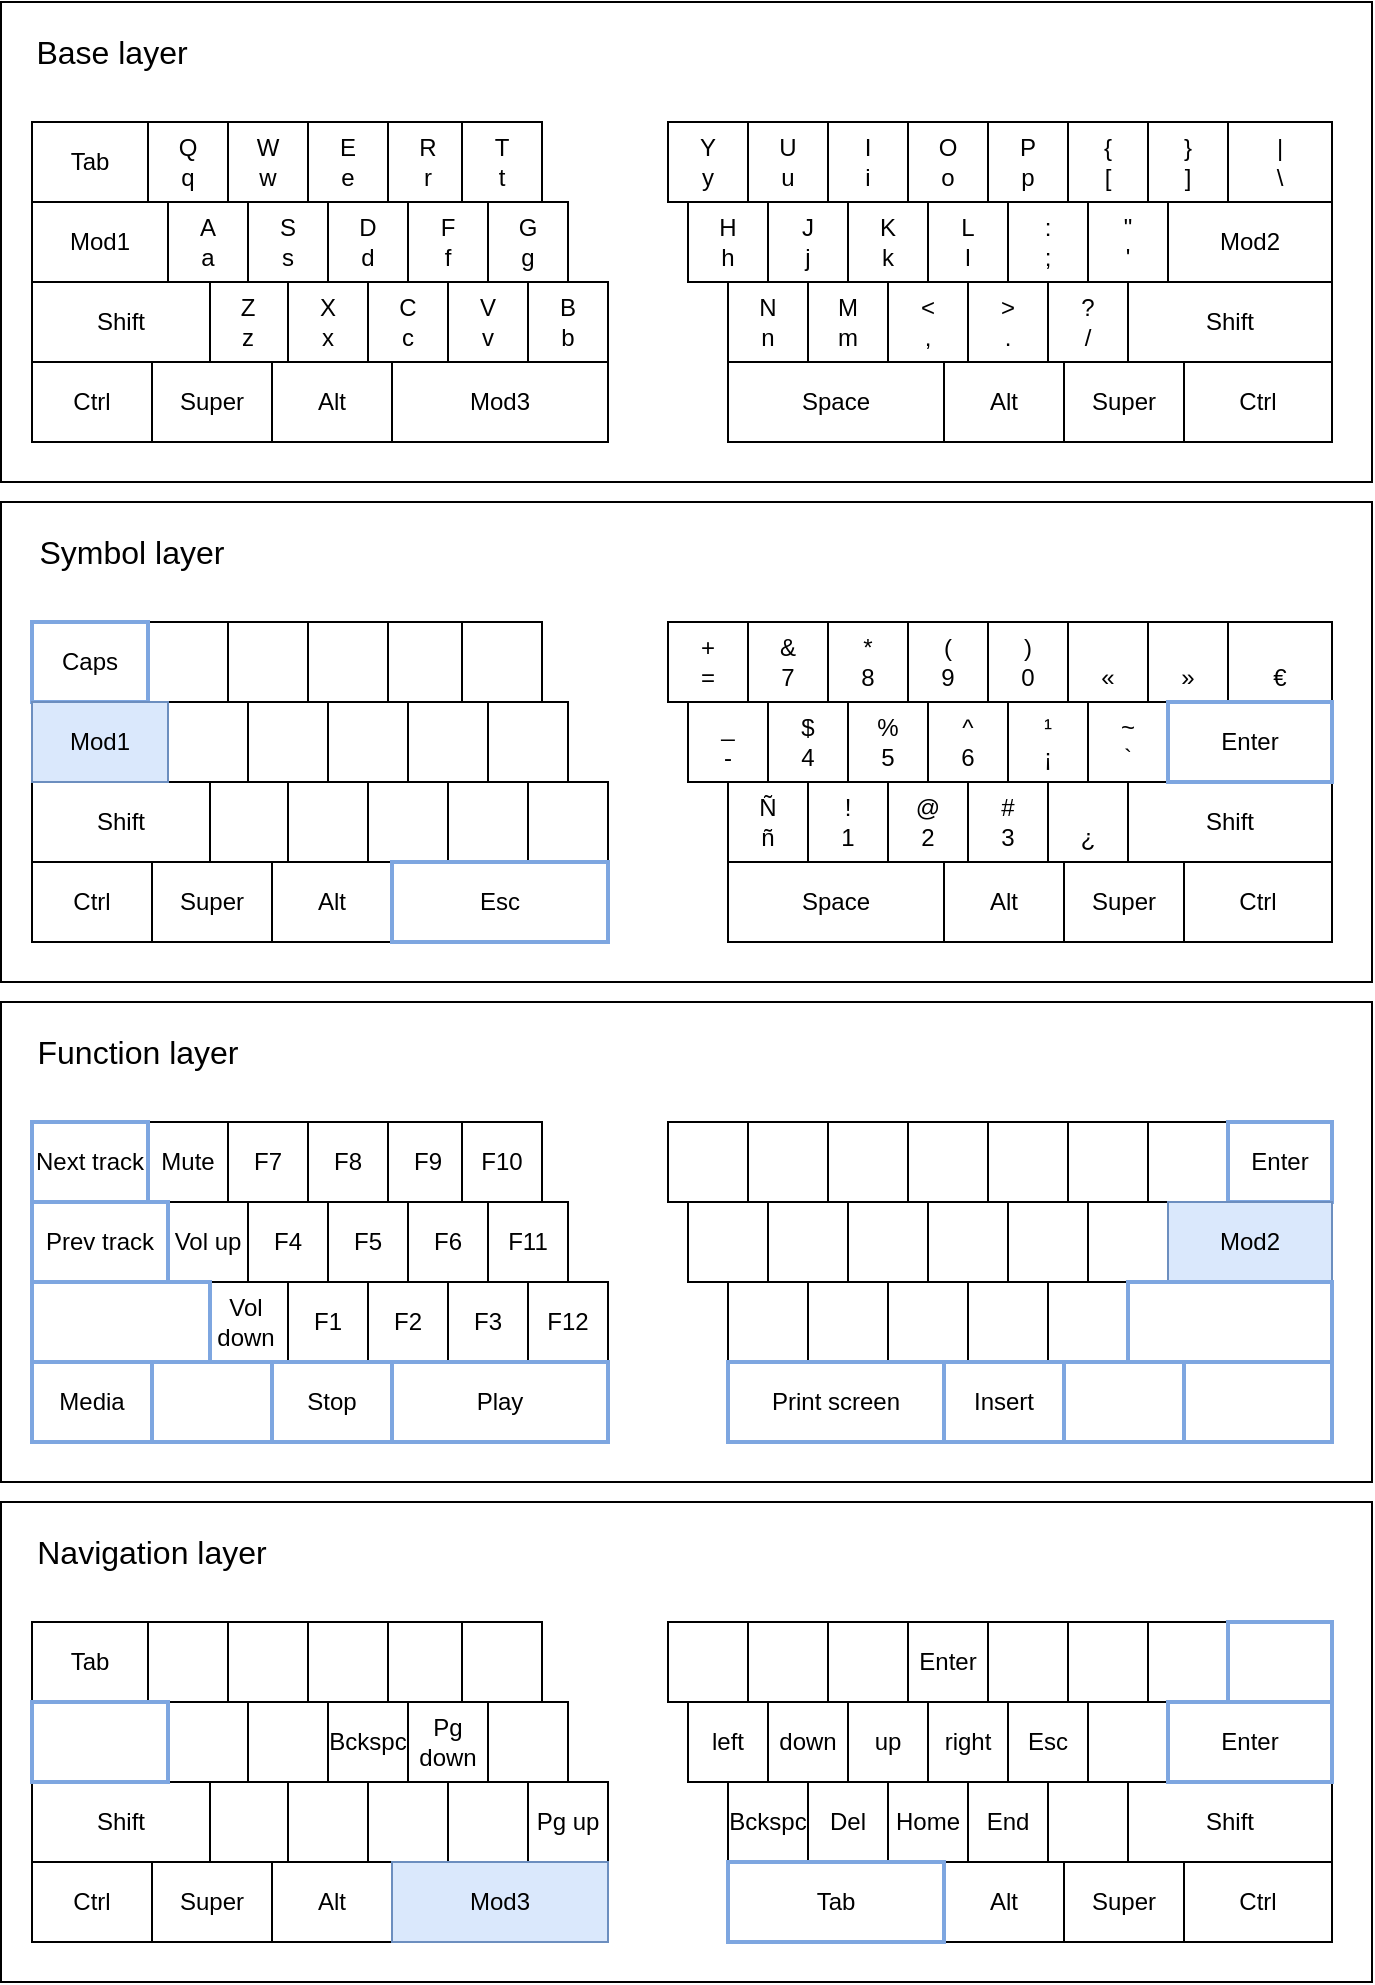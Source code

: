 <mxfile version="21.6.9" type="device">
  <diagram name="Página-1" id="iEaHNIIJkxejVf-zIs_g">
    <mxGraphModel dx="2074" dy="1231" grid="1" gridSize="10" guides="1" tooltips="1" connect="1" arrows="1" fold="1" page="1" pageScale="1" pageWidth="393" pageHeight="393" math="0" shadow="0">
      <root>
        <mxCell id="0" />
        <mxCell id="1" parent="0" />
        <mxCell id="t8fxPtUpH1gHO733P13p-430" value="" style="rounded=0;whiteSpace=wrap;html=1;" parent="1" vertex="1">
          <mxGeometry x="74.5" y="400" width="685.5" height="240" as="geometry" />
        </mxCell>
        <mxCell id="t8fxPtUpH1gHO733P13p-428" value="" style="rounded=0;whiteSpace=wrap;html=1;" parent="1" vertex="1">
          <mxGeometry x="74.5" y="150" width="685.5" height="240" as="geometry" />
        </mxCell>
        <mxCell id="t8fxPtUpH1gHO733P13p-426" value="" style="rounded=0;whiteSpace=wrap;html=1;" parent="1" vertex="1">
          <mxGeometry x="74.5" y="-100" width="685.5" height="240" as="geometry" />
        </mxCell>
        <mxCell id="t8fxPtUpH1gHO733P13p-424" value="" style="rounded=0;whiteSpace=wrap;html=1;" parent="1" vertex="1">
          <mxGeometry x="74.5" y="-350" width="685.5" height="240" as="geometry" />
        </mxCell>
        <mxCell id="t8fxPtUpH1gHO733P13p-1" value="" style="whiteSpace=wrap;html=1;aspect=fixed;" parent="1" vertex="1">
          <mxGeometry x="148" y="-290" width="40" height="40" as="geometry" />
        </mxCell>
        <mxCell id="t8fxPtUpH1gHO733P13p-4" value="Q&lt;br&gt;q" style="text;html=1;strokeColor=none;fillColor=none;align=center;verticalAlign=middle;whiteSpace=wrap;rounded=0;" parent="1" vertex="1">
          <mxGeometry x="138" y="-285" width="60" height="30" as="geometry" />
        </mxCell>
        <mxCell id="t8fxPtUpH1gHO733P13p-5" value="" style="whiteSpace=wrap;html=1;aspect=fixed;" parent="1" vertex="1">
          <mxGeometry x="188" y="-290" width="40" height="40" as="geometry" />
        </mxCell>
        <mxCell id="t8fxPtUpH1gHO733P13p-6" value="W&lt;br&gt;w" style="text;html=1;strokeColor=none;fillColor=none;align=center;verticalAlign=middle;whiteSpace=wrap;rounded=0;" parent="1" vertex="1">
          <mxGeometry x="178" y="-285" width="60" height="30" as="geometry" />
        </mxCell>
        <mxCell id="t8fxPtUpH1gHO733P13p-7" value="" style="whiteSpace=wrap;html=1;aspect=fixed;" parent="1" vertex="1">
          <mxGeometry x="228" y="-290" width="40" height="40" as="geometry" />
        </mxCell>
        <mxCell id="t8fxPtUpH1gHO733P13p-8" value="E&lt;br&gt;e" style="text;html=1;strokeColor=none;fillColor=none;align=center;verticalAlign=middle;whiteSpace=wrap;rounded=0;" parent="1" vertex="1">
          <mxGeometry x="218" y="-285" width="60" height="30" as="geometry" />
        </mxCell>
        <mxCell id="t8fxPtUpH1gHO733P13p-9" value="" style="whiteSpace=wrap;html=1;aspect=fixed;" parent="1" vertex="1">
          <mxGeometry x="268" y="-290" width="40" height="40" as="geometry" />
        </mxCell>
        <mxCell id="t8fxPtUpH1gHO733P13p-10" value="R&lt;br&gt;r" style="text;html=1;strokeColor=none;fillColor=none;align=center;verticalAlign=middle;whiteSpace=wrap;rounded=0;" parent="1" vertex="1">
          <mxGeometry x="258" y="-285" width="60" height="30" as="geometry" />
        </mxCell>
        <mxCell id="t8fxPtUpH1gHO733P13p-11" value="" style="whiteSpace=wrap;html=1;aspect=fixed;" parent="1" vertex="1">
          <mxGeometry x="305" y="-290" width="40" height="40" as="geometry" />
        </mxCell>
        <mxCell id="t8fxPtUpH1gHO733P13p-12" value="T&lt;br&gt;t" style="text;html=1;strokeColor=none;fillColor=none;align=center;verticalAlign=middle;whiteSpace=wrap;rounded=0;" parent="1" vertex="1">
          <mxGeometry x="295" y="-285" width="60" height="30" as="geometry" />
        </mxCell>
        <mxCell id="t8fxPtUpH1gHO733P13p-13" value="" style="whiteSpace=wrap;html=1;aspect=fixed;" parent="1" vertex="1">
          <mxGeometry x="158" y="-250" width="40" height="40" as="geometry" />
        </mxCell>
        <mxCell id="t8fxPtUpH1gHO733P13p-14" value="A&lt;br&gt;a" style="text;html=1;strokeColor=none;fillColor=none;align=center;verticalAlign=middle;whiteSpace=wrap;rounded=0;" parent="1" vertex="1">
          <mxGeometry x="148" y="-245" width="60" height="30" as="geometry" />
        </mxCell>
        <mxCell id="t8fxPtUpH1gHO733P13p-15" value="" style="whiteSpace=wrap;html=1;aspect=fixed;" parent="1" vertex="1">
          <mxGeometry x="198" y="-250" width="40" height="40" as="geometry" />
        </mxCell>
        <mxCell id="t8fxPtUpH1gHO733P13p-16" value="S&lt;br&gt;s" style="text;html=1;strokeColor=none;fillColor=none;align=center;verticalAlign=middle;whiteSpace=wrap;rounded=0;" parent="1" vertex="1">
          <mxGeometry x="188" y="-245" width="60" height="30" as="geometry" />
        </mxCell>
        <mxCell id="t8fxPtUpH1gHO733P13p-17" value="" style="whiteSpace=wrap;html=1;aspect=fixed;" parent="1" vertex="1">
          <mxGeometry x="238" y="-250" width="40" height="40" as="geometry" />
        </mxCell>
        <mxCell id="t8fxPtUpH1gHO733P13p-18" value="D&lt;br&gt;d" style="text;html=1;strokeColor=none;fillColor=none;align=center;verticalAlign=middle;whiteSpace=wrap;rounded=0;" parent="1" vertex="1">
          <mxGeometry x="228" y="-245" width="60" height="30" as="geometry" />
        </mxCell>
        <mxCell id="t8fxPtUpH1gHO733P13p-19" value="" style="whiteSpace=wrap;html=1;aspect=fixed;" parent="1" vertex="1">
          <mxGeometry x="278" y="-250" width="40" height="40" as="geometry" />
        </mxCell>
        <mxCell id="t8fxPtUpH1gHO733P13p-20" value="F&lt;br&gt;f" style="text;html=1;strokeColor=none;fillColor=none;align=center;verticalAlign=middle;whiteSpace=wrap;rounded=0;" parent="1" vertex="1">
          <mxGeometry x="268" y="-245" width="60" height="30" as="geometry" />
        </mxCell>
        <mxCell id="t8fxPtUpH1gHO733P13p-21" value="" style="whiteSpace=wrap;html=1;aspect=fixed;" parent="1" vertex="1">
          <mxGeometry x="318" y="-250" width="40" height="40" as="geometry" />
        </mxCell>
        <mxCell id="t8fxPtUpH1gHO733P13p-22" value="G&lt;br&gt;g" style="text;html=1;strokeColor=none;fillColor=none;align=center;verticalAlign=middle;whiteSpace=wrap;rounded=0;" parent="1" vertex="1">
          <mxGeometry x="308" y="-245" width="60" height="30" as="geometry" />
        </mxCell>
        <mxCell id="t8fxPtUpH1gHO733P13p-25" value="" style="whiteSpace=wrap;html=1;aspect=fixed;" parent="1" vertex="1">
          <mxGeometry x="178" y="-210" width="40" height="40" as="geometry" />
        </mxCell>
        <mxCell id="t8fxPtUpH1gHO733P13p-26" value="Z&lt;br&gt;z" style="text;html=1;strokeColor=none;fillColor=none;align=center;verticalAlign=middle;whiteSpace=wrap;rounded=0;" parent="1" vertex="1">
          <mxGeometry x="168" y="-205" width="60" height="30" as="geometry" />
        </mxCell>
        <mxCell id="t8fxPtUpH1gHO733P13p-27" value="" style="whiteSpace=wrap;html=1;aspect=fixed;" parent="1" vertex="1">
          <mxGeometry x="218" y="-210" width="40" height="40" as="geometry" />
        </mxCell>
        <mxCell id="t8fxPtUpH1gHO733P13p-28" value="X&lt;br&gt;x" style="text;html=1;strokeColor=none;fillColor=none;align=center;verticalAlign=middle;whiteSpace=wrap;rounded=0;" parent="1" vertex="1">
          <mxGeometry x="208" y="-205" width="60" height="30" as="geometry" />
        </mxCell>
        <mxCell id="t8fxPtUpH1gHO733P13p-29" value="" style="whiteSpace=wrap;html=1;aspect=fixed;" parent="1" vertex="1">
          <mxGeometry x="258" y="-210" width="40" height="40" as="geometry" />
        </mxCell>
        <mxCell id="t8fxPtUpH1gHO733P13p-30" value="C&lt;br&gt;c" style="text;html=1;strokeColor=none;fillColor=none;align=center;verticalAlign=middle;whiteSpace=wrap;rounded=0;" parent="1" vertex="1">
          <mxGeometry x="248" y="-205" width="60" height="30" as="geometry" />
        </mxCell>
        <mxCell id="t8fxPtUpH1gHO733P13p-31" value="" style="whiteSpace=wrap;html=1;aspect=fixed;" parent="1" vertex="1">
          <mxGeometry x="298" y="-210" width="40" height="40" as="geometry" />
        </mxCell>
        <mxCell id="t8fxPtUpH1gHO733P13p-32" value="V&lt;br&gt;v" style="text;html=1;strokeColor=none;fillColor=none;align=center;verticalAlign=middle;whiteSpace=wrap;rounded=0;" parent="1" vertex="1">
          <mxGeometry x="288" y="-205" width="60" height="30" as="geometry" />
        </mxCell>
        <mxCell id="t8fxPtUpH1gHO733P13p-33" value="" style="whiteSpace=wrap;html=1;aspect=fixed;" parent="1" vertex="1">
          <mxGeometry x="338" y="-210" width="40" height="40" as="geometry" />
        </mxCell>
        <mxCell id="t8fxPtUpH1gHO733P13p-34" value="B&lt;br&gt;b" style="text;html=1;strokeColor=none;fillColor=none;align=center;verticalAlign=middle;whiteSpace=wrap;rounded=0;" parent="1" vertex="1">
          <mxGeometry x="328" y="-205" width="60" height="30" as="geometry" />
        </mxCell>
        <mxCell id="t8fxPtUpH1gHO733P13p-35" value="" style="whiteSpace=wrap;html=1;aspect=fixed;" parent="1" vertex="1">
          <mxGeometry x="408" y="-290" width="40" height="40" as="geometry" />
        </mxCell>
        <mxCell id="t8fxPtUpH1gHO733P13p-36" value="Y&lt;br&gt;y" style="text;html=1;strokeColor=none;fillColor=none;align=center;verticalAlign=middle;whiteSpace=wrap;rounded=0;" parent="1" vertex="1">
          <mxGeometry x="398" y="-285" width="60" height="30" as="geometry" />
        </mxCell>
        <mxCell id="t8fxPtUpH1gHO733P13p-37" value="" style="whiteSpace=wrap;html=1;aspect=fixed;" parent="1" vertex="1">
          <mxGeometry x="418" y="-250" width="40" height="40" as="geometry" />
        </mxCell>
        <mxCell id="t8fxPtUpH1gHO733P13p-38" value="H&lt;br&gt;h" style="text;html=1;strokeColor=none;fillColor=none;align=center;verticalAlign=middle;whiteSpace=wrap;rounded=0;" parent="1" vertex="1">
          <mxGeometry x="408" y="-245" width="60" height="30" as="geometry" />
        </mxCell>
        <mxCell id="t8fxPtUpH1gHO733P13p-39" value="" style="whiteSpace=wrap;html=1;aspect=fixed;" parent="1" vertex="1">
          <mxGeometry x="438" y="-210" width="40" height="40" as="geometry" />
        </mxCell>
        <mxCell id="t8fxPtUpH1gHO733P13p-40" value="N&lt;br&gt;n" style="text;html=1;strokeColor=none;fillColor=none;align=center;verticalAlign=middle;whiteSpace=wrap;rounded=0;" parent="1" vertex="1">
          <mxGeometry x="428" y="-205" width="60" height="30" as="geometry" />
        </mxCell>
        <mxCell id="t8fxPtUpH1gHO733P13p-41" value="" style="whiteSpace=wrap;html=1;aspect=fixed;" parent="1" vertex="1">
          <mxGeometry x="448" y="-290" width="40" height="40" as="geometry" />
        </mxCell>
        <mxCell id="t8fxPtUpH1gHO733P13p-42" value="U&lt;br&gt;u" style="text;html=1;strokeColor=none;fillColor=none;align=center;verticalAlign=middle;whiteSpace=wrap;rounded=0;" parent="1" vertex="1">
          <mxGeometry x="438" y="-285" width="60" height="30" as="geometry" />
        </mxCell>
        <mxCell id="t8fxPtUpH1gHO733P13p-43" value="" style="whiteSpace=wrap;html=1;aspect=fixed;" parent="1" vertex="1">
          <mxGeometry x="488" y="-290" width="40" height="40" as="geometry" />
        </mxCell>
        <mxCell id="t8fxPtUpH1gHO733P13p-44" value="I&lt;br&gt;i" style="text;html=1;strokeColor=none;fillColor=none;align=center;verticalAlign=middle;whiteSpace=wrap;rounded=0;" parent="1" vertex="1">
          <mxGeometry x="478" y="-285" width="60" height="30" as="geometry" />
        </mxCell>
        <mxCell id="t8fxPtUpH1gHO733P13p-45" value="" style="whiteSpace=wrap;html=1;aspect=fixed;" parent="1" vertex="1">
          <mxGeometry x="528" y="-290" width="40" height="40" as="geometry" />
        </mxCell>
        <mxCell id="t8fxPtUpH1gHO733P13p-46" value="O&lt;br&gt;o" style="text;html=1;strokeColor=none;fillColor=none;align=center;verticalAlign=middle;whiteSpace=wrap;rounded=0;" parent="1" vertex="1">
          <mxGeometry x="518" y="-285" width="60" height="30" as="geometry" />
        </mxCell>
        <mxCell id="t8fxPtUpH1gHO733P13p-47" value="" style="whiteSpace=wrap;html=1;aspect=fixed;" parent="1" vertex="1">
          <mxGeometry x="568" y="-290" width="40" height="40" as="geometry" />
        </mxCell>
        <mxCell id="t8fxPtUpH1gHO733P13p-48" value="P&lt;br&gt;p" style="text;html=1;strokeColor=none;fillColor=none;align=center;verticalAlign=middle;whiteSpace=wrap;rounded=0;" parent="1" vertex="1">
          <mxGeometry x="558" y="-285" width="60" height="30" as="geometry" />
        </mxCell>
        <mxCell id="t8fxPtUpH1gHO733P13p-50" value="" style="whiteSpace=wrap;html=1;aspect=fixed;" parent="1" vertex="1">
          <mxGeometry x="498" y="-250" width="40" height="40" as="geometry" />
        </mxCell>
        <mxCell id="t8fxPtUpH1gHO733P13p-51" value="K&lt;br&gt;k" style="text;html=1;strokeColor=none;fillColor=none;align=center;verticalAlign=middle;whiteSpace=wrap;rounded=0;" parent="1" vertex="1">
          <mxGeometry x="488" y="-245" width="60" height="30" as="geometry" />
        </mxCell>
        <mxCell id="t8fxPtUpH1gHO733P13p-52" value="" style="whiteSpace=wrap;html=1;aspect=fixed;" parent="1" vertex="1">
          <mxGeometry x="538" y="-250" width="40" height="40" as="geometry" />
        </mxCell>
        <mxCell id="t8fxPtUpH1gHO733P13p-53" value="L&lt;br&gt;l" style="text;html=1;strokeColor=none;fillColor=none;align=center;verticalAlign=middle;whiteSpace=wrap;rounded=0;" parent="1" vertex="1">
          <mxGeometry x="528" y="-245" width="60" height="30" as="geometry" />
        </mxCell>
        <mxCell id="t8fxPtUpH1gHO733P13p-54" value="" style="whiteSpace=wrap;html=1;aspect=fixed;" parent="1" vertex="1">
          <mxGeometry x="578" y="-250" width="40" height="40" as="geometry" />
        </mxCell>
        <mxCell id="t8fxPtUpH1gHO733P13p-55" value=":&lt;br&gt;;" style="text;html=1;strokeColor=none;fillColor=none;align=center;verticalAlign=middle;whiteSpace=wrap;rounded=0;" parent="1" vertex="1">
          <mxGeometry x="568" y="-245" width="60" height="30" as="geometry" />
        </mxCell>
        <mxCell id="t8fxPtUpH1gHO733P13p-57" value="" style="whiteSpace=wrap;html=1;aspect=fixed;" parent="1" vertex="1">
          <mxGeometry x="458" y="-250" width="40" height="40" as="geometry" />
        </mxCell>
        <mxCell id="t8fxPtUpH1gHO733P13p-58" value="J&lt;br&gt;j" style="text;html=1;strokeColor=none;fillColor=none;align=center;verticalAlign=middle;whiteSpace=wrap;rounded=0;" parent="1" vertex="1">
          <mxGeometry x="448" y="-245" width="60" height="30" as="geometry" />
        </mxCell>
        <mxCell id="t8fxPtUpH1gHO733P13p-68" value="" style="whiteSpace=wrap;html=1;aspect=fixed;" parent="1" vertex="1">
          <mxGeometry x="518" y="-210" width="40" height="40" as="geometry" />
        </mxCell>
        <mxCell id="t8fxPtUpH1gHO733P13p-69" value="&amp;lt;&lt;br&gt;," style="text;html=1;strokeColor=none;fillColor=none;align=center;verticalAlign=middle;whiteSpace=wrap;rounded=0;" parent="1" vertex="1">
          <mxGeometry x="508" y="-205" width="60" height="30" as="geometry" />
        </mxCell>
        <mxCell id="t8fxPtUpH1gHO733P13p-70" value="" style="whiteSpace=wrap;html=1;aspect=fixed;" parent="1" vertex="1">
          <mxGeometry x="558" y="-210" width="40" height="40" as="geometry" />
        </mxCell>
        <mxCell id="t8fxPtUpH1gHO733P13p-71" value="&amp;gt;&lt;br&gt;." style="text;html=1;strokeColor=none;fillColor=none;align=center;verticalAlign=middle;whiteSpace=wrap;rounded=0;" parent="1" vertex="1">
          <mxGeometry x="548" y="-205" width="60" height="30" as="geometry" />
        </mxCell>
        <mxCell id="t8fxPtUpH1gHO733P13p-72" value="" style="whiteSpace=wrap;html=1;aspect=fixed;" parent="1" vertex="1">
          <mxGeometry x="598" y="-210" width="40" height="40" as="geometry" />
        </mxCell>
        <mxCell id="t8fxPtUpH1gHO733P13p-73" value="?&lt;br&gt;/" style="text;html=1;strokeColor=none;fillColor=none;align=center;verticalAlign=middle;whiteSpace=wrap;rounded=0;" parent="1" vertex="1">
          <mxGeometry x="588" y="-205" width="60" height="30" as="geometry" />
        </mxCell>
        <mxCell id="t8fxPtUpH1gHO733P13p-74" value="" style="whiteSpace=wrap;html=1;aspect=fixed;" parent="1" vertex="1">
          <mxGeometry x="478" y="-210" width="40" height="40" as="geometry" />
        </mxCell>
        <mxCell id="t8fxPtUpH1gHO733P13p-75" value="M&lt;br&gt;m" style="text;html=1;strokeColor=none;fillColor=none;align=center;verticalAlign=middle;whiteSpace=wrap;rounded=0;" parent="1" vertex="1">
          <mxGeometry x="468" y="-205" width="60" height="30" as="geometry" />
        </mxCell>
        <mxCell id="t8fxPtUpH1gHO733P13p-77" value="Mod1" style="rounded=0;whiteSpace=wrap;html=1;" parent="1" vertex="1">
          <mxGeometry x="90" y="-250" width="68" height="40" as="geometry" />
        </mxCell>
        <mxCell id="t8fxPtUpH1gHO733P13p-78" value="Shift" style="rounded=0;whiteSpace=wrap;html=1;" parent="1" vertex="1">
          <mxGeometry x="90" y="-210" width="89" height="40" as="geometry" />
        </mxCell>
        <mxCell id="t8fxPtUpH1gHO733P13p-79" value="Ctrl" style="rounded=0;whiteSpace=wrap;html=1;" parent="1" vertex="1">
          <mxGeometry x="90" y="-170" width="60" height="40" as="geometry" />
        </mxCell>
        <mxCell id="t8fxPtUpH1gHO733P13p-80" value="Super" style="rounded=0;whiteSpace=wrap;html=1;" parent="1" vertex="1">
          <mxGeometry x="150" y="-170" width="60" height="40" as="geometry" />
        </mxCell>
        <mxCell id="t8fxPtUpH1gHO733P13p-81" value="Alt" style="rounded=0;whiteSpace=wrap;html=1;" parent="1" vertex="1">
          <mxGeometry x="210" y="-170" width="60" height="40" as="geometry" />
        </mxCell>
        <mxCell id="t8fxPtUpH1gHO733P13p-82" value="Mod3" style="rounded=0;whiteSpace=wrap;html=1;" parent="1" vertex="1">
          <mxGeometry x="270" y="-170" width="108" height="40" as="geometry" />
        </mxCell>
        <mxCell id="t8fxPtUpH1gHO733P13p-83" value="" style="whiteSpace=wrap;html=1;aspect=fixed;" parent="1" vertex="1">
          <mxGeometry x="608" y="-290" width="40" height="40" as="geometry" />
        </mxCell>
        <mxCell id="t8fxPtUpH1gHO733P13p-84" value="{&lt;br&gt;[" style="text;html=1;strokeColor=none;fillColor=none;align=center;verticalAlign=middle;whiteSpace=wrap;rounded=0;" parent="1" vertex="1">
          <mxGeometry x="598" y="-285" width="60" height="30" as="geometry" />
        </mxCell>
        <mxCell id="t8fxPtUpH1gHO733P13p-85" value="" style="whiteSpace=wrap;html=1;aspect=fixed;" parent="1" vertex="1">
          <mxGeometry x="618" y="-250" width="40" height="40" as="geometry" />
        </mxCell>
        <mxCell id="t8fxPtUpH1gHO733P13p-86" value="&quot;&lt;br&gt;&#39;" style="text;html=1;strokeColor=none;fillColor=none;align=center;verticalAlign=middle;whiteSpace=wrap;rounded=0;" parent="1" vertex="1">
          <mxGeometry x="608" y="-245" width="60" height="30" as="geometry" />
        </mxCell>
        <mxCell id="t8fxPtUpH1gHO733P13p-87" value="Mod2" style="rounded=0;whiteSpace=wrap;html=1;" parent="1" vertex="1">
          <mxGeometry x="658" y="-250" width="82" height="40" as="geometry" />
        </mxCell>
        <mxCell id="t8fxPtUpH1gHO733P13p-88" value="Space" style="rounded=0;whiteSpace=wrap;html=1;" parent="1" vertex="1">
          <mxGeometry x="438" y="-170" width="108" height="40" as="geometry" />
        </mxCell>
        <mxCell id="t8fxPtUpH1gHO733P13p-89" value="Alt" style="rounded=0;whiteSpace=wrap;html=1;" parent="1" vertex="1">
          <mxGeometry x="546" y="-170" width="60" height="40" as="geometry" />
        </mxCell>
        <mxCell id="t8fxPtUpH1gHO733P13p-90" value="Super" style="rounded=0;whiteSpace=wrap;html=1;" parent="1" vertex="1">
          <mxGeometry x="606" y="-170" width="60" height="40" as="geometry" />
        </mxCell>
        <mxCell id="t8fxPtUpH1gHO733P13p-91" value="Ctrl" style="rounded=0;whiteSpace=wrap;html=1;" parent="1" vertex="1">
          <mxGeometry x="666" y="-170" width="74" height="40" as="geometry" />
        </mxCell>
        <mxCell id="t8fxPtUpH1gHO733P13p-92" value="Shift" style="rounded=0;whiteSpace=wrap;html=1;" parent="1" vertex="1">
          <mxGeometry x="638" y="-210" width="102" height="40" as="geometry" />
        </mxCell>
        <mxCell id="t8fxPtUpH1gHO733P13p-170" value="Tab" style="rounded=0;whiteSpace=wrap;html=1;" parent="1" vertex="1">
          <mxGeometry x="90" y="-290" width="58" height="40" as="geometry" />
        </mxCell>
        <mxCell id="t8fxPtUpH1gHO733P13p-172" value="" style="whiteSpace=wrap;html=1;aspect=fixed;" parent="1" vertex="1">
          <mxGeometry x="648" y="-290" width="40" height="40" as="geometry" />
        </mxCell>
        <mxCell id="t8fxPtUpH1gHO733P13p-173" value="}&lt;br&gt;]" style="text;html=1;strokeColor=none;fillColor=none;align=center;verticalAlign=middle;whiteSpace=wrap;rounded=0;" parent="1" vertex="1">
          <mxGeometry x="638" y="-285" width="60" height="30" as="geometry" />
        </mxCell>
        <mxCell id="t8fxPtUpH1gHO733P13p-174" value="|&lt;br&gt;\" style="rounded=0;whiteSpace=wrap;html=1;" parent="1" vertex="1">
          <mxGeometry x="688" y="-290" width="52" height="40" as="geometry" />
        </mxCell>
        <mxCell id="t8fxPtUpH1gHO733P13p-175" value="" style="whiteSpace=wrap;html=1;aspect=fixed;" parent="1" vertex="1">
          <mxGeometry x="148" y="-40" width="40" height="40" as="geometry" />
        </mxCell>
        <mxCell id="t8fxPtUpH1gHO733P13p-177" value="" style="whiteSpace=wrap;html=1;aspect=fixed;" parent="1" vertex="1">
          <mxGeometry x="188" y="-40" width="40" height="40" as="geometry" />
        </mxCell>
        <mxCell id="t8fxPtUpH1gHO733P13p-179" value="" style="whiteSpace=wrap;html=1;aspect=fixed;" parent="1" vertex="1">
          <mxGeometry x="228" y="-40" width="40" height="40" as="geometry" />
        </mxCell>
        <mxCell id="t8fxPtUpH1gHO733P13p-181" value="" style="whiteSpace=wrap;html=1;aspect=fixed;" parent="1" vertex="1">
          <mxGeometry x="268" y="-40" width="40" height="40" as="geometry" />
        </mxCell>
        <mxCell id="t8fxPtUpH1gHO733P13p-183" value="" style="whiteSpace=wrap;html=1;aspect=fixed;" parent="1" vertex="1">
          <mxGeometry x="305" y="-40" width="40" height="40" as="geometry" />
        </mxCell>
        <mxCell id="t8fxPtUpH1gHO733P13p-185" value="" style="whiteSpace=wrap;html=1;aspect=fixed;" parent="1" vertex="1">
          <mxGeometry x="158" width="40" height="40" as="geometry" />
        </mxCell>
        <mxCell id="t8fxPtUpH1gHO733P13p-187" value="" style="whiteSpace=wrap;html=1;aspect=fixed;" parent="1" vertex="1">
          <mxGeometry x="198" width="40" height="40" as="geometry" />
        </mxCell>
        <mxCell id="t8fxPtUpH1gHO733P13p-189" value="" style="whiteSpace=wrap;html=1;aspect=fixed;" parent="1" vertex="1">
          <mxGeometry x="238" width="40" height="40" as="geometry" />
        </mxCell>
        <mxCell id="t8fxPtUpH1gHO733P13p-191" value="" style="whiteSpace=wrap;html=1;aspect=fixed;" parent="1" vertex="1">
          <mxGeometry x="278" width="40" height="40" as="geometry" />
        </mxCell>
        <mxCell id="t8fxPtUpH1gHO733P13p-193" value="" style="whiteSpace=wrap;html=1;aspect=fixed;" parent="1" vertex="1">
          <mxGeometry x="318" width="40" height="40" as="geometry" />
        </mxCell>
        <mxCell id="t8fxPtUpH1gHO733P13p-195" value="" style="whiteSpace=wrap;html=1;aspect=fixed;" parent="1" vertex="1">
          <mxGeometry x="178" y="40" width="40" height="40" as="geometry" />
        </mxCell>
        <mxCell id="t8fxPtUpH1gHO733P13p-197" value="" style="whiteSpace=wrap;html=1;aspect=fixed;" parent="1" vertex="1">
          <mxGeometry x="218" y="40" width="40" height="40" as="geometry" />
        </mxCell>
        <mxCell id="t8fxPtUpH1gHO733P13p-199" value="" style="whiteSpace=wrap;html=1;aspect=fixed;" parent="1" vertex="1">
          <mxGeometry x="258" y="40" width="40" height="40" as="geometry" />
        </mxCell>
        <mxCell id="t8fxPtUpH1gHO733P13p-201" value="" style="whiteSpace=wrap;html=1;aspect=fixed;" parent="1" vertex="1">
          <mxGeometry x="298" y="40" width="40" height="40" as="geometry" />
        </mxCell>
        <mxCell id="t8fxPtUpH1gHO733P13p-203" value="" style="whiteSpace=wrap;html=1;aspect=fixed;" parent="1" vertex="1">
          <mxGeometry x="338" y="40" width="40" height="40" as="geometry" />
        </mxCell>
        <mxCell id="t8fxPtUpH1gHO733P13p-205" value="" style="whiteSpace=wrap;html=1;aspect=fixed;" parent="1" vertex="1">
          <mxGeometry x="408" y="-40" width="40" height="40" as="geometry" />
        </mxCell>
        <mxCell id="t8fxPtUpH1gHO733P13p-206" value="+&lt;br&gt;=" style="text;html=1;strokeColor=none;fillColor=none;align=center;verticalAlign=middle;whiteSpace=wrap;rounded=0;" parent="1" vertex="1">
          <mxGeometry x="398" y="-35" width="60" height="30" as="geometry" />
        </mxCell>
        <mxCell id="t8fxPtUpH1gHO733P13p-207" value="" style="whiteSpace=wrap;html=1;aspect=fixed;" parent="1" vertex="1">
          <mxGeometry x="418" width="40" height="40" as="geometry" />
        </mxCell>
        <mxCell id="t8fxPtUpH1gHO733P13p-208" value="_&lt;br&gt;-" style="text;html=1;strokeColor=none;fillColor=none;align=center;verticalAlign=middle;whiteSpace=wrap;rounded=0;" parent="1" vertex="1">
          <mxGeometry x="408" y="5" width="60" height="30" as="geometry" />
        </mxCell>
        <mxCell id="t8fxPtUpH1gHO733P13p-209" value="" style="whiteSpace=wrap;html=1;aspect=fixed;" parent="1" vertex="1">
          <mxGeometry x="438" y="40" width="40" height="40" as="geometry" />
        </mxCell>
        <mxCell id="t8fxPtUpH1gHO733P13p-210" value="Ñ&lt;br&gt;ñ" style="text;html=1;strokeColor=none;fillColor=none;align=center;verticalAlign=middle;whiteSpace=wrap;rounded=0;" parent="1" vertex="1">
          <mxGeometry x="428" y="45" width="60" height="30" as="geometry" />
        </mxCell>
        <mxCell id="t8fxPtUpH1gHO733P13p-211" value="" style="whiteSpace=wrap;html=1;aspect=fixed;" parent="1" vertex="1">
          <mxGeometry x="448" y="-40" width="40" height="40" as="geometry" />
        </mxCell>
        <mxCell id="t8fxPtUpH1gHO733P13p-212" value="&amp;amp;&lt;br&gt;7" style="text;html=1;strokeColor=none;fillColor=none;align=center;verticalAlign=middle;whiteSpace=wrap;rounded=0;" parent="1" vertex="1">
          <mxGeometry x="438" y="-35" width="60" height="30" as="geometry" />
        </mxCell>
        <mxCell id="t8fxPtUpH1gHO733P13p-213" value="" style="whiteSpace=wrap;html=1;aspect=fixed;" parent="1" vertex="1">
          <mxGeometry x="488" y="-40" width="40" height="40" as="geometry" />
        </mxCell>
        <mxCell id="t8fxPtUpH1gHO733P13p-214" value="*&lt;br&gt;8" style="text;html=1;strokeColor=none;fillColor=none;align=center;verticalAlign=middle;whiteSpace=wrap;rounded=0;" parent="1" vertex="1">
          <mxGeometry x="478" y="-35" width="60" height="30" as="geometry" />
        </mxCell>
        <mxCell id="t8fxPtUpH1gHO733P13p-215" value="" style="whiteSpace=wrap;html=1;aspect=fixed;" parent="1" vertex="1">
          <mxGeometry x="528" y="-40" width="40" height="40" as="geometry" />
        </mxCell>
        <mxCell id="t8fxPtUpH1gHO733P13p-216" value="(&lt;br&gt;9" style="text;html=1;strokeColor=none;fillColor=none;align=center;verticalAlign=middle;whiteSpace=wrap;rounded=0;" parent="1" vertex="1">
          <mxGeometry x="518" y="-35" width="60" height="30" as="geometry" />
        </mxCell>
        <mxCell id="t8fxPtUpH1gHO733P13p-217" value="" style="whiteSpace=wrap;html=1;aspect=fixed;" parent="1" vertex="1">
          <mxGeometry x="568" y="-40" width="40" height="40" as="geometry" />
        </mxCell>
        <mxCell id="t8fxPtUpH1gHO733P13p-218" value=")&lt;br&gt;0" style="text;html=1;strokeColor=none;fillColor=none;align=center;verticalAlign=middle;whiteSpace=wrap;rounded=0;" parent="1" vertex="1">
          <mxGeometry x="558" y="-35" width="60" height="30" as="geometry" />
        </mxCell>
        <mxCell id="t8fxPtUpH1gHO733P13p-219" value="" style="whiteSpace=wrap;html=1;aspect=fixed;" parent="1" vertex="1">
          <mxGeometry x="498" width="40" height="40" as="geometry" />
        </mxCell>
        <mxCell id="t8fxPtUpH1gHO733P13p-220" value="%&lt;br&gt;5" style="text;html=1;strokeColor=none;fillColor=none;align=center;verticalAlign=middle;whiteSpace=wrap;rounded=0;" parent="1" vertex="1">
          <mxGeometry x="488" y="5" width="60" height="30" as="geometry" />
        </mxCell>
        <mxCell id="t8fxPtUpH1gHO733P13p-221" value="" style="whiteSpace=wrap;html=1;aspect=fixed;" parent="1" vertex="1">
          <mxGeometry x="538" width="40" height="40" as="geometry" />
        </mxCell>
        <mxCell id="t8fxPtUpH1gHO733P13p-222" value="^&lt;br&gt;6" style="text;html=1;strokeColor=none;fillColor=none;align=center;verticalAlign=middle;whiteSpace=wrap;rounded=0;" parent="1" vertex="1">
          <mxGeometry x="528" y="5" width="60" height="30" as="geometry" />
        </mxCell>
        <mxCell id="t8fxPtUpH1gHO733P13p-223" value="" style="whiteSpace=wrap;html=1;aspect=fixed;" parent="1" vertex="1">
          <mxGeometry x="578" width="40" height="40" as="geometry" />
        </mxCell>
        <mxCell id="t8fxPtUpH1gHO733P13p-224" value="¹&lt;br&gt;¡" style="text;html=1;strokeColor=none;fillColor=none;align=center;verticalAlign=middle;whiteSpace=wrap;rounded=0;" parent="1" vertex="1">
          <mxGeometry x="568" y="5" width="60" height="30" as="geometry" />
        </mxCell>
        <mxCell id="t8fxPtUpH1gHO733P13p-225" value="" style="whiteSpace=wrap;html=1;aspect=fixed;" parent="1" vertex="1">
          <mxGeometry x="458" width="40" height="40" as="geometry" />
        </mxCell>
        <mxCell id="t8fxPtUpH1gHO733P13p-226" value="$&lt;br&gt;4" style="text;html=1;strokeColor=none;fillColor=none;align=center;verticalAlign=middle;whiteSpace=wrap;rounded=0;" parent="1" vertex="1">
          <mxGeometry x="448" y="5" width="60" height="30" as="geometry" />
        </mxCell>
        <mxCell id="t8fxPtUpH1gHO733P13p-227" value="" style="whiteSpace=wrap;html=1;aspect=fixed;" parent="1" vertex="1">
          <mxGeometry x="518" y="40" width="40" height="40" as="geometry" />
        </mxCell>
        <mxCell id="t8fxPtUpH1gHO733P13p-228" value="@&lt;br&gt;2" style="text;html=1;strokeColor=none;fillColor=none;align=center;verticalAlign=middle;whiteSpace=wrap;rounded=0;" parent="1" vertex="1">
          <mxGeometry x="508" y="45" width="60" height="30" as="geometry" />
        </mxCell>
        <mxCell id="t8fxPtUpH1gHO733P13p-229" value="" style="whiteSpace=wrap;html=1;aspect=fixed;" parent="1" vertex="1">
          <mxGeometry x="558" y="40" width="40" height="40" as="geometry" />
        </mxCell>
        <mxCell id="t8fxPtUpH1gHO733P13p-230" value="#&lt;br&gt;3" style="text;html=1;strokeColor=none;fillColor=none;align=center;verticalAlign=middle;whiteSpace=wrap;rounded=0;" parent="1" vertex="1">
          <mxGeometry x="548" y="45" width="60" height="30" as="geometry" />
        </mxCell>
        <mxCell id="t8fxPtUpH1gHO733P13p-231" value="" style="whiteSpace=wrap;html=1;aspect=fixed;" parent="1" vertex="1">
          <mxGeometry x="598" y="40" width="40" height="40" as="geometry" />
        </mxCell>
        <mxCell id="t8fxPtUpH1gHO733P13p-232" value="&lt;br&gt;¿" style="text;html=1;strokeColor=none;fillColor=none;align=center;verticalAlign=middle;whiteSpace=wrap;rounded=0;" parent="1" vertex="1">
          <mxGeometry x="588" y="45" width="60" height="30" as="geometry" />
        </mxCell>
        <mxCell id="t8fxPtUpH1gHO733P13p-233" value="" style="whiteSpace=wrap;html=1;aspect=fixed;" parent="1" vertex="1">
          <mxGeometry x="478" y="40" width="40" height="40" as="geometry" />
        </mxCell>
        <mxCell id="t8fxPtUpH1gHO733P13p-234" value="!&lt;br&gt;1" style="text;html=1;strokeColor=none;fillColor=none;align=center;verticalAlign=middle;whiteSpace=wrap;rounded=0;" parent="1" vertex="1">
          <mxGeometry x="468" y="45" width="60" height="30" as="geometry" />
        </mxCell>
        <mxCell id="t8fxPtUpH1gHO733P13p-236" value="Shift" style="rounded=0;whiteSpace=wrap;html=1;" parent="1" vertex="1">
          <mxGeometry x="90" y="40" width="89" height="40" as="geometry" />
        </mxCell>
        <mxCell id="t8fxPtUpH1gHO733P13p-237" value="Ctrl" style="rounded=0;whiteSpace=wrap;html=1;" parent="1" vertex="1">
          <mxGeometry x="90" y="80" width="60" height="40" as="geometry" />
        </mxCell>
        <mxCell id="t8fxPtUpH1gHO733P13p-238" value="Super" style="rounded=0;whiteSpace=wrap;html=1;" parent="1" vertex="1">
          <mxGeometry x="150" y="80" width="60" height="40" as="geometry" />
        </mxCell>
        <mxCell id="t8fxPtUpH1gHO733P13p-239" value="Alt" style="rounded=0;whiteSpace=wrap;html=1;" parent="1" vertex="1">
          <mxGeometry x="210" y="80" width="60" height="40" as="geometry" />
        </mxCell>
        <mxCell id="t8fxPtUpH1gHO733P13p-240" value="Esc" style="rounded=0;whiteSpace=wrap;html=1;strokeColor=#7EA6E0;strokeWidth=2;" parent="1" vertex="1">
          <mxGeometry x="270" y="80" width="108" height="40" as="geometry" />
        </mxCell>
        <mxCell id="t8fxPtUpH1gHO733P13p-241" value="" style="whiteSpace=wrap;html=1;aspect=fixed;" parent="1" vertex="1">
          <mxGeometry x="608" y="-40" width="40" height="40" as="geometry" />
        </mxCell>
        <mxCell id="t8fxPtUpH1gHO733P13p-242" value="&lt;br&gt;«" style="text;html=1;strokeColor=none;fillColor=none;align=center;verticalAlign=middle;whiteSpace=wrap;rounded=0;" parent="1" vertex="1">
          <mxGeometry x="598" y="-35" width="60" height="30" as="geometry" />
        </mxCell>
        <mxCell id="t8fxPtUpH1gHO733P13p-243" value="" style="whiteSpace=wrap;html=1;aspect=fixed;" parent="1" vertex="1">
          <mxGeometry x="618" width="40" height="40" as="geometry" />
        </mxCell>
        <mxCell id="t8fxPtUpH1gHO733P13p-244" value="~&lt;br&gt;`" style="text;html=1;strokeColor=none;fillColor=none;align=center;verticalAlign=middle;whiteSpace=wrap;rounded=0;" parent="1" vertex="1">
          <mxGeometry x="608" y="5" width="60" height="30" as="geometry" />
        </mxCell>
        <mxCell id="t8fxPtUpH1gHO733P13p-246" value="Space" style="rounded=0;whiteSpace=wrap;html=1;" parent="1" vertex="1">
          <mxGeometry x="438" y="80" width="108" height="40" as="geometry" />
        </mxCell>
        <mxCell id="t8fxPtUpH1gHO733P13p-247" value="Alt" style="rounded=0;whiteSpace=wrap;html=1;" parent="1" vertex="1">
          <mxGeometry x="546" y="80" width="60" height="40" as="geometry" />
        </mxCell>
        <mxCell id="t8fxPtUpH1gHO733P13p-248" value="Super" style="rounded=0;whiteSpace=wrap;html=1;" parent="1" vertex="1">
          <mxGeometry x="606" y="80" width="60" height="40" as="geometry" />
        </mxCell>
        <mxCell id="t8fxPtUpH1gHO733P13p-249" value="Ctrl" style="rounded=0;whiteSpace=wrap;html=1;" parent="1" vertex="1">
          <mxGeometry x="666" y="80" width="74" height="40" as="geometry" />
        </mxCell>
        <mxCell id="t8fxPtUpH1gHO733P13p-250" value="Shift" style="rounded=0;whiteSpace=wrap;html=1;" parent="1" vertex="1">
          <mxGeometry x="638" y="40" width="102" height="40" as="geometry" />
        </mxCell>
        <mxCell id="t8fxPtUpH1gHO733P13p-251" value="Caps" style="rounded=0;whiteSpace=wrap;html=1;gradientColor=none;strokeColor=#7EA6E0;strokeWidth=2;" parent="1" vertex="1">
          <mxGeometry x="90" y="-40" width="58" height="40" as="geometry" />
        </mxCell>
        <mxCell id="t8fxPtUpH1gHO733P13p-252" value="" style="whiteSpace=wrap;html=1;aspect=fixed;" parent="1" vertex="1">
          <mxGeometry x="648" y="-40" width="40" height="40" as="geometry" />
        </mxCell>
        <mxCell id="t8fxPtUpH1gHO733P13p-253" value="&lt;br&gt;»" style="text;html=1;strokeColor=none;fillColor=none;align=center;verticalAlign=middle;whiteSpace=wrap;rounded=0;" parent="1" vertex="1">
          <mxGeometry x="638" y="-35" width="60" height="30" as="geometry" />
        </mxCell>
        <mxCell id="t8fxPtUpH1gHO733P13p-254" value="&lt;br&gt;€" style="rounded=0;whiteSpace=wrap;html=1;" parent="1" vertex="1">
          <mxGeometry x="688" y="-40" width="52" height="40" as="geometry" />
        </mxCell>
        <mxCell id="t8fxPtUpH1gHO733P13p-235" value="Mod1" style="rounded=0;whiteSpace=wrap;html=1;fillColor=#dae8fc;strokeColor=#6c8ebf;" parent="1" vertex="1">
          <mxGeometry x="90" width="68" height="40" as="geometry" />
        </mxCell>
        <mxCell id="t8fxPtUpH1gHO733P13p-256" value="" style="whiteSpace=wrap;html=1;aspect=fixed;" parent="1" vertex="1">
          <mxGeometry x="148" y="210" width="40" height="40" as="geometry" />
        </mxCell>
        <mxCell id="t8fxPtUpH1gHO733P13p-257" value="Mute" style="text;html=1;strokeColor=none;fillColor=none;align=center;verticalAlign=middle;whiteSpace=wrap;rounded=0;" parent="1" vertex="1">
          <mxGeometry x="138" y="215" width="60" height="30" as="geometry" />
        </mxCell>
        <mxCell id="t8fxPtUpH1gHO733P13p-258" value="" style="whiteSpace=wrap;html=1;aspect=fixed;" parent="1" vertex="1">
          <mxGeometry x="188" y="210" width="40" height="40" as="geometry" />
        </mxCell>
        <mxCell id="t8fxPtUpH1gHO733P13p-259" value="F7" style="text;html=1;strokeColor=none;fillColor=none;align=center;verticalAlign=middle;whiteSpace=wrap;rounded=0;" parent="1" vertex="1">
          <mxGeometry x="178" y="215" width="60" height="30" as="geometry" />
        </mxCell>
        <mxCell id="t8fxPtUpH1gHO733P13p-260" value="" style="whiteSpace=wrap;html=1;aspect=fixed;" parent="1" vertex="1">
          <mxGeometry x="228" y="210" width="40" height="40" as="geometry" />
        </mxCell>
        <mxCell id="t8fxPtUpH1gHO733P13p-261" value="F8" style="text;html=1;strokeColor=none;fillColor=none;align=center;verticalAlign=middle;whiteSpace=wrap;rounded=0;" parent="1" vertex="1">
          <mxGeometry x="218" y="215" width="60" height="30" as="geometry" />
        </mxCell>
        <mxCell id="t8fxPtUpH1gHO733P13p-262" value="" style="whiteSpace=wrap;html=1;aspect=fixed;" parent="1" vertex="1">
          <mxGeometry x="268" y="210" width="40" height="40" as="geometry" />
        </mxCell>
        <mxCell id="t8fxPtUpH1gHO733P13p-263" value="F9" style="text;html=1;strokeColor=none;fillColor=none;align=center;verticalAlign=middle;whiteSpace=wrap;rounded=0;" parent="1" vertex="1">
          <mxGeometry x="258" y="215" width="60" height="30" as="geometry" />
        </mxCell>
        <mxCell id="t8fxPtUpH1gHO733P13p-264" value="" style="whiteSpace=wrap;html=1;aspect=fixed;" parent="1" vertex="1">
          <mxGeometry x="305" y="210" width="40" height="40" as="geometry" />
        </mxCell>
        <mxCell id="t8fxPtUpH1gHO733P13p-265" value="F10" style="text;html=1;strokeColor=none;fillColor=none;align=center;verticalAlign=middle;whiteSpace=wrap;rounded=0;" parent="1" vertex="1">
          <mxGeometry x="295" y="215" width="60" height="30" as="geometry" />
        </mxCell>
        <mxCell id="t8fxPtUpH1gHO733P13p-266" value="" style="whiteSpace=wrap;html=1;aspect=fixed;" parent="1" vertex="1">
          <mxGeometry x="158" y="250" width="40" height="40" as="geometry" />
        </mxCell>
        <mxCell id="t8fxPtUpH1gHO733P13p-267" value="Vol up" style="text;html=1;strokeColor=none;fillColor=none;align=center;verticalAlign=middle;whiteSpace=wrap;rounded=0;" parent="1" vertex="1">
          <mxGeometry x="148" y="255" width="60" height="30" as="geometry" />
        </mxCell>
        <mxCell id="t8fxPtUpH1gHO733P13p-268" value="" style="whiteSpace=wrap;html=1;aspect=fixed;" parent="1" vertex="1">
          <mxGeometry x="198" y="250" width="40" height="40" as="geometry" />
        </mxCell>
        <mxCell id="t8fxPtUpH1gHO733P13p-269" value="F4" style="text;html=1;strokeColor=none;fillColor=none;align=center;verticalAlign=middle;whiteSpace=wrap;rounded=0;" parent="1" vertex="1">
          <mxGeometry x="188" y="255" width="60" height="30" as="geometry" />
        </mxCell>
        <mxCell id="t8fxPtUpH1gHO733P13p-270" value="" style="whiteSpace=wrap;html=1;aspect=fixed;" parent="1" vertex="1">
          <mxGeometry x="238" y="250" width="40" height="40" as="geometry" />
        </mxCell>
        <mxCell id="t8fxPtUpH1gHO733P13p-271" value="F5" style="text;html=1;strokeColor=none;fillColor=none;align=center;verticalAlign=middle;whiteSpace=wrap;rounded=0;" parent="1" vertex="1">
          <mxGeometry x="228" y="255" width="60" height="30" as="geometry" />
        </mxCell>
        <mxCell id="t8fxPtUpH1gHO733P13p-272" value="" style="whiteSpace=wrap;html=1;aspect=fixed;" parent="1" vertex="1">
          <mxGeometry x="278" y="250" width="40" height="40" as="geometry" />
        </mxCell>
        <mxCell id="t8fxPtUpH1gHO733P13p-273" value="F6" style="text;html=1;strokeColor=none;fillColor=none;align=center;verticalAlign=middle;whiteSpace=wrap;rounded=0;" parent="1" vertex="1">
          <mxGeometry x="268" y="255" width="60" height="30" as="geometry" />
        </mxCell>
        <mxCell id="t8fxPtUpH1gHO733P13p-274" value="" style="whiteSpace=wrap;html=1;aspect=fixed;" parent="1" vertex="1">
          <mxGeometry x="318" y="250" width="40" height="40" as="geometry" />
        </mxCell>
        <mxCell id="t8fxPtUpH1gHO733P13p-275" value="F11" style="text;html=1;strokeColor=none;fillColor=none;align=center;verticalAlign=middle;whiteSpace=wrap;rounded=0;" parent="1" vertex="1">
          <mxGeometry x="308" y="255" width="60" height="30" as="geometry" />
        </mxCell>
        <mxCell id="t8fxPtUpH1gHO733P13p-276" value="" style="whiteSpace=wrap;html=1;aspect=fixed;" parent="1" vertex="1">
          <mxGeometry x="178" y="290" width="40" height="40" as="geometry" />
        </mxCell>
        <mxCell id="t8fxPtUpH1gHO733P13p-277" value="Vol down" style="text;html=1;strokeColor=none;fillColor=none;align=center;verticalAlign=middle;whiteSpace=wrap;rounded=0;" parent="1" vertex="1">
          <mxGeometry x="176" y="295" width="42" height="30" as="geometry" />
        </mxCell>
        <mxCell id="t8fxPtUpH1gHO733P13p-278" value="" style="whiteSpace=wrap;html=1;aspect=fixed;" parent="1" vertex="1">
          <mxGeometry x="218" y="290" width="40" height="40" as="geometry" />
        </mxCell>
        <mxCell id="t8fxPtUpH1gHO733P13p-279" value="F1" style="text;html=1;strokeColor=none;fillColor=none;align=center;verticalAlign=middle;whiteSpace=wrap;rounded=0;" parent="1" vertex="1">
          <mxGeometry x="208" y="295" width="60" height="30" as="geometry" />
        </mxCell>
        <mxCell id="t8fxPtUpH1gHO733P13p-280" value="" style="whiteSpace=wrap;html=1;aspect=fixed;" parent="1" vertex="1">
          <mxGeometry x="258" y="290" width="40" height="40" as="geometry" />
        </mxCell>
        <mxCell id="t8fxPtUpH1gHO733P13p-281" value="F2" style="text;html=1;strokeColor=none;fillColor=none;align=center;verticalAlign=middle;whiteSpace=wrap;rounded=0;" parent="1" vertex="1">
          <mxGeometry x="248" y="295" width="60" height="30" as="geometry" />
        </mxCell>
        <mxCell id="t8fxPtUpH1gHO733P13p-282" value="" style="whiteSpace=wrap;html=1;aspect=fixed;" parent="1" vertex="1">
          <mxGeometry x="298" y="290" width="40" height="40" as="geometry" />
        </mxCell>
        <mxCell id="t8fxPtUpH1gHO733P13p-283" value="F3" style="text;html=1;strokeColor=none;fillColor=none;align=center;verticalAlign=middle;whiteSpace=wrap;rounded=0;" parent="1" vertex="1">
          <mxGeometry x="288" y="295" width="60" height="30" as="geometry" />
        </mxCell>
        <mxCell id="t8fxPtUpH1gHO733P13p-284" value="" style="whiteSpace=wrap;html=1;aspect=fixed;" parent="1" vertex="1">
          <mxGeometry x="338" y="290" width="40" height="40" as="geometry" />
        </mxCell>
        <mxCell id="t8fxPtUpH1gHO733P13p-285" value="F12" style="text;html=1;strokeColor=none;fillColor=none;align=center;verticalAlign=middle;whiteSpace=wrap;rounded=0;" parent="1" vertex="1">
          <mxGeometry x="328" y="295" width="60" height="30" as="geometry" />
        </mxCell>
        <mxCell id="t8fxPtUpH1gHO733P13p-286" value="" style="whiteSpace=wrap;html=1;aspect=fixed;" parent="1" vertex="1">
          <mxGeometry x="408" y="210" width="40" height="40" as="geometry" />
        </mxCell>
        <mxCell id="t8fxPtUpH1gHO733P13p-288" value="" style="whiteSpace=wrap;html=1;aspect=fixed;" parent="1" vertex="1">
          <mxGeometry x="418" y="250" width="40" height="40" as="geometry" />
        </mxCell>
        <mxCell id="t8fxPtUpH1gHO733P13p-290" value="" style="whiteSpace=wrap;html=1;aspect=fixed;" parent="1" vertex="1">
          <mxGeometry x="438" y="290" width="40" height="40" as="geometry" />
        </mxCell>
        <mxCell id="t8fxPtUpH1gHO733P13p-292" value="" style="whiteSpace=wrap;html=1;aspect=fixed;" parent="1" vertex="1">
          <mxGeometry x="448" y="210" width="40" height="40" as="geometry" />
        </mxCell>
        <mxCell id="t8fxPtUpH1gHO733P13p-294" value="" style="whiteSpace=wrap;html=1;aspect=fixed;" parent="1" vertex="1">
          <mxGeometry x="488" y="210" width="40" height="40" as="geometry" />
        </mxCell>
        <mxCell id="t8fxPtUpH1gHO733P13p-296" value="" style="whiteSpace=wrap;html=1;aspect=fixed;" parent="1" vertex="1">
          <mxGeometry x="528" y="210" width="40" height="40" as="geometry" />
        </mxCell>
        <mxCell id="t8fxPtUpH1gHO733P13p-298" value="" style="whiteSpace=wrap;html=1;aspect=fixed;" parent="1" vertex="1">
          <mxGeometry x="568" y="210" width="40" height="40" as="geometry" />
        </mxCell>
        <mxCell id="t8fxPtUpH1gHO733P13p-300" value="" style="whiteSpace=wrap;html=1;aspect=fixed;" parent="1" vertex="1">
          <mxGeometry x="498" y="250" width="40" height="40" as="geometry" />
        </mxCell>
        <mxCell id="t8fxPtUpH1gHO733P13p-302" value="" style="whiteSpace=wrap;html=1;aspect=fixed;" parent="1" vertex="1">
          <mxGeometry x="538" y="250" width="40" height="40" as="geometry" />
        </mxCell>
        <mxCell id="t8fxPtUpH1gHO733P13p-304" value="" style="whiteSpace=wrap;html=1;aspect=fixed;" parent="1" vertex="1">
          <mxGeometry x="578" y="250" width="40" height="40" as="geometry" />
        </mxCell>
        <mxCell id="t8fxPtUpH1gHO733P13p-306" value="" style="whiteSpace=wrap;html=1;aspect=fixed;" parent="1" vertex="1">
          <mxGeometry x="458" y="250" width="40" height="40" as="geometry" />
        </mxCell>
        <mxCell id="t8fxPtUpH1gHO733P13p-308" value="" style="whiteSpace=wrap;html=1;aspect=fixed;" parent="1" vertex="1">
          <mxGeometry x="518" y="290" width="40" height="40" as="geometry" />
        </mxCell>
        <mxCell id="t8fxPtUpH1gHO733P13p-310" value="" style="whiteSpace=wrap;html=1;aspect=fixed;" parent="1" vertex="1">
          <mxGeometry x="558" y="290" width="40" height="40" as="geometry" />
        </mxCell>
        <mxCell id="t8fxPtUpH1gHO733P13p-312" value="" style="whiteSpace=wrap;html=1;aspect=fixed;" parent="1" vertex="1">
          <mxGeometry x="598" y="290" width="40" height="40" as="geometry" />
        </mxCell>
        <mxCell id="t8fxPtUpH1gHO733P13p-314" value="" style="whiteSpace=wrap;html=1;aspect=fixed;" parent="1" vertex="1">
          <mxGeometry x="478" y="290" width="40" height="40" as="geometry" />
        </mxCell>
        <mxCell id="t8fxPtUpH1gHO733P13p-317" value="" style="rounded=0;whiteSpace=wrap;html=1;strokeWidth=2;strokeColor=#7EA6E0;" parent="1" vertex="1">
          <mxGeometry x="90" y="290" width="89" height="40" as="geometry" />
        </mxCell>
        <mxCell id="t8fxPtUpH1gHO733P13p-319" value="" style="rounded=0;whiteSpace=wrap;html=1;strokeColor=#7EA6E0;strokeWidth=2;" parent="1" vertex="1">
          <mxGeometry x="150" y="330" width="60" height="40" as="geometry" />
        </mxCell>
        <mxCell id="t8fxPtUpH1gHO733P13p-320" value="Stop" style="rounded=0;whiteSpace=wrap;html=1;strokeWidth=2;strokeColor=#7EA6E0;" parent="1" vertex="1">
          <mxGeometry x="210" y="330" width="60" height="40" as="geometry" />
        </mxCell>
        <mxCell id="t8fxPtUpH1gHO733P13p-321" value="Play" style="rounded=0;whiteSpace=wrap;html=1;strokeColor=#7EA6E0;strokeWidth=2;" parent="1" vertex="1">
          <mxGeometry x="270" y="330" width="108" height="40" as="geometry" />
        </mxCell>
        <mxCell id="t8fxPtUpH1gHO733P13p-322" value="" style="whiteSpace=wrap;html=1;aspect=fixed;" parent="1" vertex="1">
          <mxGeometry x="608" y="210" width="40" height="40" as="geometry" />
        </mxCell>
        <mxCell id="t8fxPtUpH1gHO733P13p-324" value="" style="whiteSpace=wrap;html=1;aspect=fixed;" parent="1" vertex="1">
          <mxGeometry x="618" y="250" width="40" height="40" as="geometry" />
        </mxCell>
        <mxCell id="t8fxPtUpH1gHO733P13p-329" value="" style="rounded=0;whiteSpace=wrap;html=1;strokeWidth=2;strokeColor=#7EA6E0;" parent="1" vertex="1">
          <mxGeometry x="606" y="330" width="60" height="40" as="geometry" />
        </mxCell>
        <mxCell id="t8fxPtUpH1gHO733P13p-330" value="" style="rounded=0;whiteSpace=wrap;html=1;strokeColor=#7EA6E0;strokeWidth=2;" parent="1" vertex="1">
          <mxGeometry x="666" y="330" width="74" height="40" as="geometry" />
        </mxCell>
        <mxCell id="t8fxPtUpH1gHO733P13p-332" value="Next track" style="rounded=0;whiteSpace=wrap;html=1;strokeColor=#7EA6E0;strokeWidth=2;" parent="1" vertex="1">
          <mxGeometry x="90" y="210" width="58" height="40" as="geometry" />
        </mxCell>
        <mxCell id="t8fxPtUpH1gHO733P13p-333" value="" style="whiteSpace=wrap;html=1;aspect=fixed;" parent="1" vertex="1">
          <mxGeometry x="648" y="210" width="40" height="40" as="geometry" />
        </mxCell>
        <mxCell id="t8fxPtUpH1gHO733P13p-337" value="Enter" style="rounded=0;whiteSpace=wrap;html=1;strokeWidth=2;strokeColor=#7EA6E0;" parent="1" vertex="1">
          <mxGeometry x="688" y="210" width="52" height="40" as="geometry" />
        </mxCell>
        <mxCell id="t8fxPtUpH1gHO733P13p-245" value="Enter" style="rounded=0;whiteSpace=wrap;html=1;strokeColor=#7EA6E0;strokeWidth=2;" parent="1" vertex="1">
          <mxGeometry x="658" width="82" height="40" as="geometry" />
        </mxCell>
        <mxCell id="t8fxPtUpH1gHO733P13p-316" value="Prev track" style="rounded=0;whiteSpace=wrap;html=1;strokeWidth=2;strokeColor=#7EA6E0;" parent="1" vertex="1">
          <mxGeometry x="90" y="250" width="68" height="40" as="geometry" />
        </mxCell>
        <mxCell id="t8fxPtUpH1gHO733P13p-318" value="Media" style="rounded=0;whiteSpace=wrap;html=1;strokeColor=#7EA6E0;strokeWidth=2;" parent="1" vertex="1">
          <mxGeometry x="90" y="330" width="60" height="40" as="geometry" />
        </mxCell>
        <mxCell id="t8fxPtUpH1gHO733P13p-327" value="Print screen" style="rounded=0;whiteSpace=wrap;html=1;strokeWidth=2;strokeColor=#7EA6E0;" parent="1" vertex="1">
          <mxGeometry x="438" y="330" width="108" height="40" as="geometry" />
        </mxCell>
        <mxCell id="t8fxPtUpH1gHO733P13p-328" value="Insert" style="rounded=0;whiteSpace=wrap;html=1;strokeColor=#7EA6E0;strokeWidth=2;" parent="1" vertex="1">
          <mxGeometry x="546" y="330" width="60" height="40" as="geometry" />
        </mxCell>
        <mxCell id="t8fxPtUpH1gHO733P13p-326" value="Mod2" style="rounded=0;whiteSpace=wrap;html=1;fillColor=#dae8fc;strokeColor=#6c8ebf;" parent="1" vertex="1">
          <mxGeometry x="658" y="250" width="82" height="40" as="geometry" />
        </mxCell>
        <mxCell id="t8fxPtUpH1gHO733P13p-331" value="" style="rounded=0;whiteSpace=wrap;html=1;strokeColor=#7EA6E0;strokeWidth=2;" parent="1" vertex="1">
          <mxGeometry x="638" y="290" width="102" height="40" as="geometry" />
        </mxCell>
        <mxCell id="t8fxPtUpH1gHO733P13p-343" value="" style="whiteSpace=wrap;html=1;aspect=fixed;" parent="1" vertex="1">
          <mxGeometry x="148" y="460" width="40" height="40" as="geometry" />
        </mxCell>
        <mxCell id="t8fxPtUpH1gHO733P13p-345" value="" style="whiteSpace=wrap;html=1;aspect=fixed;" parent="1" vertex="1">
          <mxGeometry x="188" y="460" width="40" height="40" as="geometry" />
        </mxCell>
        <mxCell id="t8fxPtUpH1gHO733P13p-347" value="" style="whiteSpace=wrap;html=1;aspect=fixed;" parent="1" vertex="1">
          <mxGeometry x="228" y="460" width="40" height="40" as="geometry" />
        </mxCell>
        <mxCell id="t8fxPtUpH1gHO733P13p-349" value="" style="whiteSpace=wrap;html=1;aspect=fixed;" parent="1" vertex="1">
          <mxGeometry x="268" y="460" width="40" height="40" as="geometry" />
        </mxCell>
        <mxCell id="t8fxPtUpH1gHO733P13p-351" value="" style="whiteSpace=wrap;html=1;aspect=fixed;" parent="1" vertex="1">
          <mxGeometry x="305" y="460" width="40" height="40" as="geometry" />
        </mxCell>
        <mxCell id="t8fxPtUpH1gHO733P13p-353" value="" style="whiteSpace=wrap;html=1;aspect=fixed;" parent="1" vertex="1">
          <mxGeometry x="158" y="500" width="40" height="40" as="geometry" />
        </mxCell>
        <mxCell id="t8fxPtUpH1gHO733P13p-355" value="" style="whiteSpace=wrap;html=1;aspect=fixed;" parent="1" vertex="1">
          <mxGeometry x="198" y="500" width="40" height="40" as="geometry" />
        </mxCell>
        <mxCell id="t8fxPtUpH1gHO733P13p-357" value="" style="whiteSpace=wrap;html=1;aspect=fixed;" parent="1" vertex="1">
          <mxGeometry x="238" y="500" width="40" height="40" as="geometry" />
        </mxCell>
        <mxCell id="t8fxPtUpH1gHO733P13p-358" value="Bckspc" style="text;html=1;strokeColor=none;fillColor=none;align=center;verticalAlign=middle;whiteSpace=wrap;rounded=0;" parent="1" vertex="1">
          <mxGeometry x="228" y="505" width="60" height="30" as="geometry" />
        </mxCell>
        <mxCell id="t8fxPtUpH1gHO733P13p-359" value="" style="whiteSpace=wrap;html=1;aspect=fixed;" parent="1" vertex="1">
          <mxGeometry x="278" y="500" width="40" height="40" as="geometry" />
        </mxCell>
        <mxCell id="t8fxPtUpH1gHO733P13p-360" value="Pg down" style="text;html=1;strokeColor=none;fillColor=none;align=center;verticalAlign=middle;whiteSpace=wrap;rounded=0;" parent="1" vertex="1">
          <mxGeometry x="274" y="505" width="48" height="30" as="geometry" />
        </mxCell>
        <mxCell id="t8fxPtUpH1gHO733P13p-361" value="" style="whiteSpace=wrap;html=1;aspect=fixed;" parent="1" vertex="1">
          <mxGeometry x="318" y="500" width="40" height="40" as="geometry" />
        </mxCell>
        <mxCell id="t8fxPtUpH1gHO733P13p-363" value="" style="whiteSpace=wrap;html=1;aspect=fixed;" parent="1" vertex="1">
          <mxGeometry x="178" y="540" width="40" height="40" as="geometry" />
        </mxCell>
        <mxCell id="t8fxPtUpH1gHO733P13p-365" value="" style="whiteSpace=wrap;html=1;aspect=fixed;" parent="1" vertex="1">
          <mxGeometry x="218" y="540" width="40" height="40" as="geometry" />
        </mxCell>
        <mxCell id="t8fxPtUpH1gHO733P13p-367" value="" style="whiteSpace=wrap;html=1;aspect=fixed;" parent="1" vertex="1">
          <mxGeometry x="258" y="540" width="40" height="40" as="geometry" />
        </mxCell>
        <mxCell id="t8fxPtUpH1gHO733P13p-369" value="" style="whiteSpace=wrap;html=1;aspect=fixed;" parent="1" vertex="1">
          <mxGeometry x="298" y="540" width="40" height="40" as="geometry" />
        </mxCell>
        <mxCell id="t8fxPtUpH1gHO733P13p-371" value="" style="whiteSpace=wrap;html=1;aspect=fixed;" parent="1" vertex="1">
          <mxGeometry x="338" y="540" width="40" height="40" as="geometry" />
        </mxCell>
        <mxCell id="t8fxPtUpH1gHO733P13p-372" value="Pg up" style="text;html=1;strokeColor=none;fillColor=none;align=center;verticalAlign=middle;whiteSpace=wrap;rounded=0;" parent="1" vertex="1">
          <mxGeometry x="328" y="545" width="60" height="30" as="geometry" />
        </mxCell>
        <mxCell id="t8fxPtUpH1gHO733P13p-373" value="" style="whiteSpace=wrap;html=1;aspect=fixed;" parent="1" vertex="1">
          <mxGeometry x="408" y="460" width="40" height="40" as="geometry" />
        </mxCell>
        <mxCell id="t8fxPtUpH1gHO733P13p-375" value="" style="whiteSpace=wrap;html=1;aspect=fixed;" parent="1" vertex="1">
          <mxGeometry x="418" y="500" width="40" height="40" as="geometry" />
        </mxCell>
        <mxCell id="t8fxPtUpH1gHO733P13p-376" value="left" style="text;html=1;strokeColor=none;fillColor=none;align=center;verticalAlign=middle;whiteSpace=wrap;rounded=0;" parent="1" vertex="1">
          <mxGeometry x="408" y="505" width="60" height="30" as="geometry" />
        </mxCell>
        <mxCell id="t8fxPtUpH1gHO733P13p-377" value="" style="whiteSpace=wrap;html=1;aspect=fixed;" parent="1" vertex="1">
          <mxGeometry x="438" y="540" width="40" height="40" as="geometry" />
        </mxCell>
        <mxCell id="t8fxPtUpH1gHO733P13p-378" value="Bckspc" style="text;html=1;strokeColor=none;fillColor=none;align=center;verticalAlign=middle;whiteSpace=wrap;rounded=0;" parent="1" vertex="1">
          <mxGeometry x="428" y="545" width="60" height="30" as="geometry" />
        </mxCell>
        <mxCell id="t8fxPtUpH1gHO733P13p-379" value="" style="whiteSpace=wrap;html=1;aspect=fixed;" parent="1" vertex="1">
          <mxGeometry x="448" y="460" width="40" height="40" as="geometry" />
        </mxCell>
        <mxCell id="t8fxPtUpH1gHO733P13p-381" value="" style="whiteSpace=wrap;html=1;aspect=fixed;" parent="1" vertex="1">
          <mxGeometry x="488" y="460" width="40" height="40" as="geometry" />
        </mxCell>
        <mxCell id="t8fxPtUpH1gHO733P13p-383" value="" style="whiteSpace=wrap;html=1;aspect=fixed;" parent="1" vertex="1">
          <mxGeometry x="528" y="460" width="40" height="40" as="geometry" />
        </mxCell>
        <mxCell id="t8fxPtUpH1gHO733P13p-384" value="Enter" style="text;html=1;strokeColor=none;fillColor=none;align=center;verticalAlign=middle;whiteSpace=wrap;rounded=0;" parent="1" vertex="1">
          <mxGeometry x="518" y="465" width="60" height="30" as="geometry" />
        </mxCell>
        <mxCell id="t8fxPtUpH1gHO733P13p-385" value="" style="whiteSpace=wrap;html=1;aspect=fixed;" parent="1" vertex="1">
          <mxGeometry x="568" y="460" width="40" height="40" as="geometry" />
        </mxCell>
        <mxCell id="t8fxPtUpH1gHO733P13p-387" value="" style="whiteSpace=wrap;html=1;aspect=fixed;" parent="1" vertex="1">
          <mxGeometry x="498" y="500" width="40" height="40" as="geometry" />
        </mxCell>
        <mxCell id="t8fxPtUpH1gHO733P13p-388" value="up" style="text;html=1;strokeColor=none;fillColor=none;align=center;verticalAlign=middle;whiteSpace=wrap;rounded=0;" parent="1" vertex="1">
          <mxGeometry x="488" y="505" width="60" height="30" as="geometry" />
        </mxCell>
        <mxCell id="t8fxPtUpH1gHO733P13p-389" value="" style="whiteSpace=wrap;html=1;aspect=fixed;" parent="1" vertex="1">
          <mxGeometry x="538" y="500" width="40" height="40" as="geometry" />
        </mxCell>
        <mxCell id="t8fxPtUpH1gHO733P13p-390" value="right" style="text;html=1;strokeColor=none;fillColor=none;align=center;verticalAlign=middle;whiteSpace=wrap;rounded=0;" parent="1" vertex="1">
          <mxGeometry x="528" y="505" width="60" height="30" as="geometry" />
        </mxCell>
        <mxCell id="t8fxPtUpH1gHO733P13p-391" value="Esc" style="whiteSpace=wrap;html=1;aspect=fixed;" parent="1" vertex="1">
          <mxGeometry x="578" y="500" width="40" height="40" as="geometry" />
        </mxCell>
        <mxCell id="t8fxPtUpH1gHO733P13p-393" value="" style="whiteSpace=wrap;html=1;aspect=fixed;" parent="1" vertex="1">
          <mxGeometry x="458" y="500" width="40" height="40" as="geometry" />
        </mxCell>
        <mxCell id="t8fxPtUpH1gHO733P13p-394" value="down" style="text;html=1;strokeColor=none;fillColor=none;align=center;verticalAlign=middle;whiteSpace=wrap;rounded=0;" parent="1" vertex="1">
          <mxGeometry x="448" y="505" width="60" height="30" as="geometry" />
        </mxCell>
        <mxCell id="t8fxPtUpH1gHO733P13p-395" value="" style="whiteSpace=wrap;html=1;aspect=fixed;" parent="1" vertex="1">
          <mxGeometry x="518" y="540" width="40" height="40" as="geometry" />
        </mxCell>
        <mxCell id="t8fxPtUpH1gHO733P13p-396" value="Home" style="text;html=1;strokeColor=none;fillColor=none;align=center;verticalAlign=middle;whiteSpace=wrap;rounded=0;" parent="1" vertex="1">
          <mxGeometry x="508" y="545" width="60" height="30" as="geometry" />
        </mxCell>
        <mxCell id="t8fxPtUpH1gHO733P13p-397" value="" style="whiteSpace=wrap;html=1;aspect=fixed;" parent="1" vertex="1">
          <mxGeometry x="558" y="540" width="40" height="40" as="geometry" />
        </mxCell>
        <mxCell id="t8fxPtUpH1gHO733P13p-398" value="End" style="text;html=1;strokeColor=none;fillColor=none;align=center;verticalAlign=middle;whiteSpace=wrap;rounded=0;" parent="1" vertex="1">
          <mxGeometry x="548" y="545" width="60" height="30" as="geometry" />
        </mxCell>
        <mxCell id="t8fxPtUpH1gHO733P13p-399" value="" style="whiteSpace=wrap;html=1;aspect=fixed;" parent="1" vertex="1">
          <mxGeometry x="598" y="540" width="40" height="40" as="geometry" />
        </mxCell>
        <mxCell id="t8fxPtUpH1gHO733P13p-401" value="" style="whiteSpace=wrap;html=1;aspect=fixed;" parent="1" vertex="1">
          <mxGeometry x="478" y="540" width="40" height="40" as="geometry" />
        </mxCell>
        <mxCell id="t8fxPtUpH1gHO733P13p-402" value="Del" style="text;html=1;strokeColor=none;fillColor=none;align=center;verticalAlign=middle;whiteSpace=wrap;rounded=0;" parent="1" vertex="1">
          <mxGeometry x="468" y="545" width="60" height="30" as="geometry" />
        </mxCell>
        <mxCell id="t8fxPtUpH1gHO733P13p-404" value="Shift" style="rounded=0;whiteSpace=wrap;html=1;" parent="1" vertex="1">
          <mxGeometry x="90" y="540" width="89" height="40" as="geometry" />
        </mxCell>
        <mxCell id="t8fxPtUpH1gHO733P13p-405" value="Ctrl" style="rounded=0;whiteSpace=wrap;html=1;" parent="1" vertex="1">
          <mxGeometry x="90" y="580" width="60" height="40" as="geometry" />
        </mxCell>
        <mxCell id="t8fxPtUpH1gHO733P13p-406" value="Super" style="rounded=0;whiteSpace=wrap;html=1;" parent="1" vertex="1">
          <mxGeometry x="150" y="580" width="60" height="40" as="geometry" />
        </mxCell>
        <mxCell id="t8fxPtUpH1gHO733P13p-407" value="Alt" style="rounded=0;whiteSpace=wrap;html=1;" parent="1" vertex="1">
          <mxGeometry x="210" y="580" width="60" height="40" as="geometry" />
        </mxCell>
        <mxCell id="t8fxPtUpH1gHO733P13p-408" value="Mod3" style="rounded=0;whiteSpace=wrap;html=1;fillColor=#dae8fc;strokeColor=#6c8ebf;" parent="1" vertex="1">
          <mxGeometry x="270" y="580" width="108" height="40" as="geometry" />
        </mxCell>
        <mxCell id="t8fxPtUpH1gHO733P13p-409" value="" style="whiteSpace=wrap;html=1;aspect=fixed;" parent="1" vertex="1">
          <mxGeometry x="608" y="460" width="40" height="40" as="geometry" />
        </mxCell>
        <mxCell id="t8fxPtUpH1gHO733P13p-411" value="" style="whiteSpace=wrap;html=1;aspect=fixed;" parent="1" vertex="1">
          <mxGeometry x="618" y="500" width="40" height="40" as="geometry" />
        </mxCell>
        <mxCell id="t8fxPtUpH1gHO733P13p-415" value="Alt" style="rounded=0;whiteSpace=wrap;html=1;" parent="1" vertex="1">
          <mxGeometry x="546" y="580" width="60" height="40" as="geometry" />
        </mxCell>
        <mxCell id="t8fxPtUpH1gHO733P13p-416" value="Super" style="rounded=0;whiteSpace=wrap;html=1;" parent="1" vertex="1">
          <mxGeometry x="606" y="580" width="60" height="40" as="geometry" />
        </mxCell>
        <mxCell id="t8fxPtUpH1gHO733P13p-417" value="Ctrl" style="rounded=0;whiteSpace=wrap;html=1;" parent="1" vertex="1">
          <mxGeometry x="666" y="580" width="74" height="40" as="geometry" />
        </mxCell>
        <mxCell id="t8fxPtUpH1gHO733P13p-418" value="Shift" style="rounded=0;whiteSpace=wrap;html=1;" parent="1" vertex="1">
          <mxGeometry x="638" y="540" width="102" height="40" as="geometry" />
        </mxCell>
        <mxCell id="t8fxPtUpH1gHO733P13p-419" value="Tab" style="rounded=0;whiteSpace=wrap;html=1;" parent="1" vertex="1">
          <mxGeometry x="90" y="460" width="58" height="40" as="geometry" />
        </mxCell>
        <mxCell id="t8fxPtUpH1gHO733P13p-420" value="" style="whiteSpace=wrap;html=1;aspect=fixed;" parent="1" vertex="1">
          <mxGeometry x="648" y="460" width="40" height="40" as="geometry" />
        </mxCell>
        <mxCell id="t8fxPtUpH1gHO733P13p-422" value="" style="rounded=0;whiteSpace=wrap;html=1;strokeWidth=2;strokeColor=#7EA6E0;" parent="1" vertex="1">
          <mxGeometry x="688" y="460" width="52" height="40" as="geometry" />
        </mxCell>
        <mxCell id="t8fxPtUpH1gHO733P13p-414" value="Tab" style="rounded=0;whiteSpace=wrap;html=1;strokeColor=#7EA6E0;strokeWidth=2;" parent="1" vertex="1">
          <mxGeometry x="438" y="580" width="108" height="40" as="geometry" />
        </mxCell>
        <mxCell id="t8fxPtUpH1gHO733P13p-403" value="" style="rounded=0;whiteSpace=wrap;html=1;strokeWidth=2;strokeColor=#7EA6E0;" parent="1" vertex="1">
          <mxGeometry x="90" y="500" width="68" height="40" as="geometry" />
        </mxCell>
        <mxCell id="t8fxPtUpH1gHO733P13p-413" value="Enter" style="rounded=0;whiteSpace=wrap;html=1;strokeWidth=2;strokeColor=#7EA6E0;" parent="1" vertex="1">
          <mxGeometry x="658" y="500" width="82" height="40" as="geometry" />
        </mxCell>
        <mxCell id="t8fxPtUpH1gHO733P13p-425" value="Base layer" style="text;html=1;strokeColor=none;fillColor=none;align=center;verticalAlign=middle;whiteSpace=wrap;rounded=0;fontSize=16;" parent="1" vertex="1">
          <mxGeometry x="84" y="-340" width="92" height="30" as="geometry" />
        </mxCell>
        <mxCell id="t8fxPtUpH1gHO733P13p-427" value="Symbol layer" style="text;html=1;strokeColor=none;fillColor=none;align=center;verticalAlign=middle;whiteSpace=wrap;rounded=0;fontSize=16;" parent="1" vertex="1">
          <mxGeometry x="90" y="-90" width="100" height="30" as="geometry" />
        </mxCell>
        <mxCell id="t8fxPtUpH1gHO733P13p-429" value="Function layer" style="text;html=1;strokeColor=none;fillColor=none;align=center;verticalAlign=middle;whiteSpace=wrap;rounded=0;fontSize=16;" parent="1" vertex="1">
          <mxGeometry x="90" y="160" width="106" height="30" as="geometry" />
        </mxCell>
        <mxCell id="t8fxPtUpH1gHO733P13p-431" value="Navigation layer" style="text;html=1;strokeColor=none;fillColor=none;align=center;verticalAlign=middle;whiteSpace=wrap;rounded=0;fontSize=16;" parent="1" vertex="1">
          <mxGeometry x="90" y="410" width="120" height="30" as="geometry" />
        </mxCell>
      </root>
    </mxGraphModel>
  </diagram>
</mxfile>
